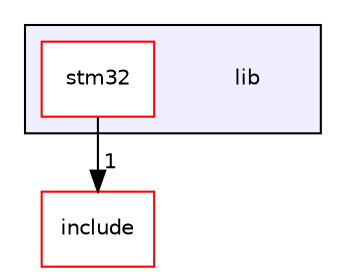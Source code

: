 digraph "lib" {
  compound=true
  node [ fontsize="10", fontname="Helvetica"];
  edge [ labelfontsize="10", labelfontname="Helvetica"];
  subgraph clusterdir_97aefd0d527b934f1d99a682da8fe6a9 {
    graph [ bgcolor="#eeeeff", pencolor="black", label="" URL="dir_97aefd0d527b934f1d99a682da8fe6a9.html"];
    dir_97aefd0d527b934f1d99a682da8fe6a9 [shape=plaintext label="lib"];
    dir_4ec17005d2b9378bd9434f3627484c7d [shape=box label="stm32" color="red" fillcolor="white" style="filled" URL="dir_4ec17005d2b9378bd9434f3627484c7d.html"];
  }
  dir_d44c64559bbebec7f509842c48db8b23 [shape=box label="include" fillcolor="white" style="filled" color="red" URL="dir_d44c64559bbebec7f509842c48db8b23.html"];
  dir_4ec17005d2b9378bd9434f3627484c7d->dir_d44c64559bbebec7f509842c48db8b23 [headlabel="1", labeldistance=1.5 headhref="dir_000001_000003.html"];
}
